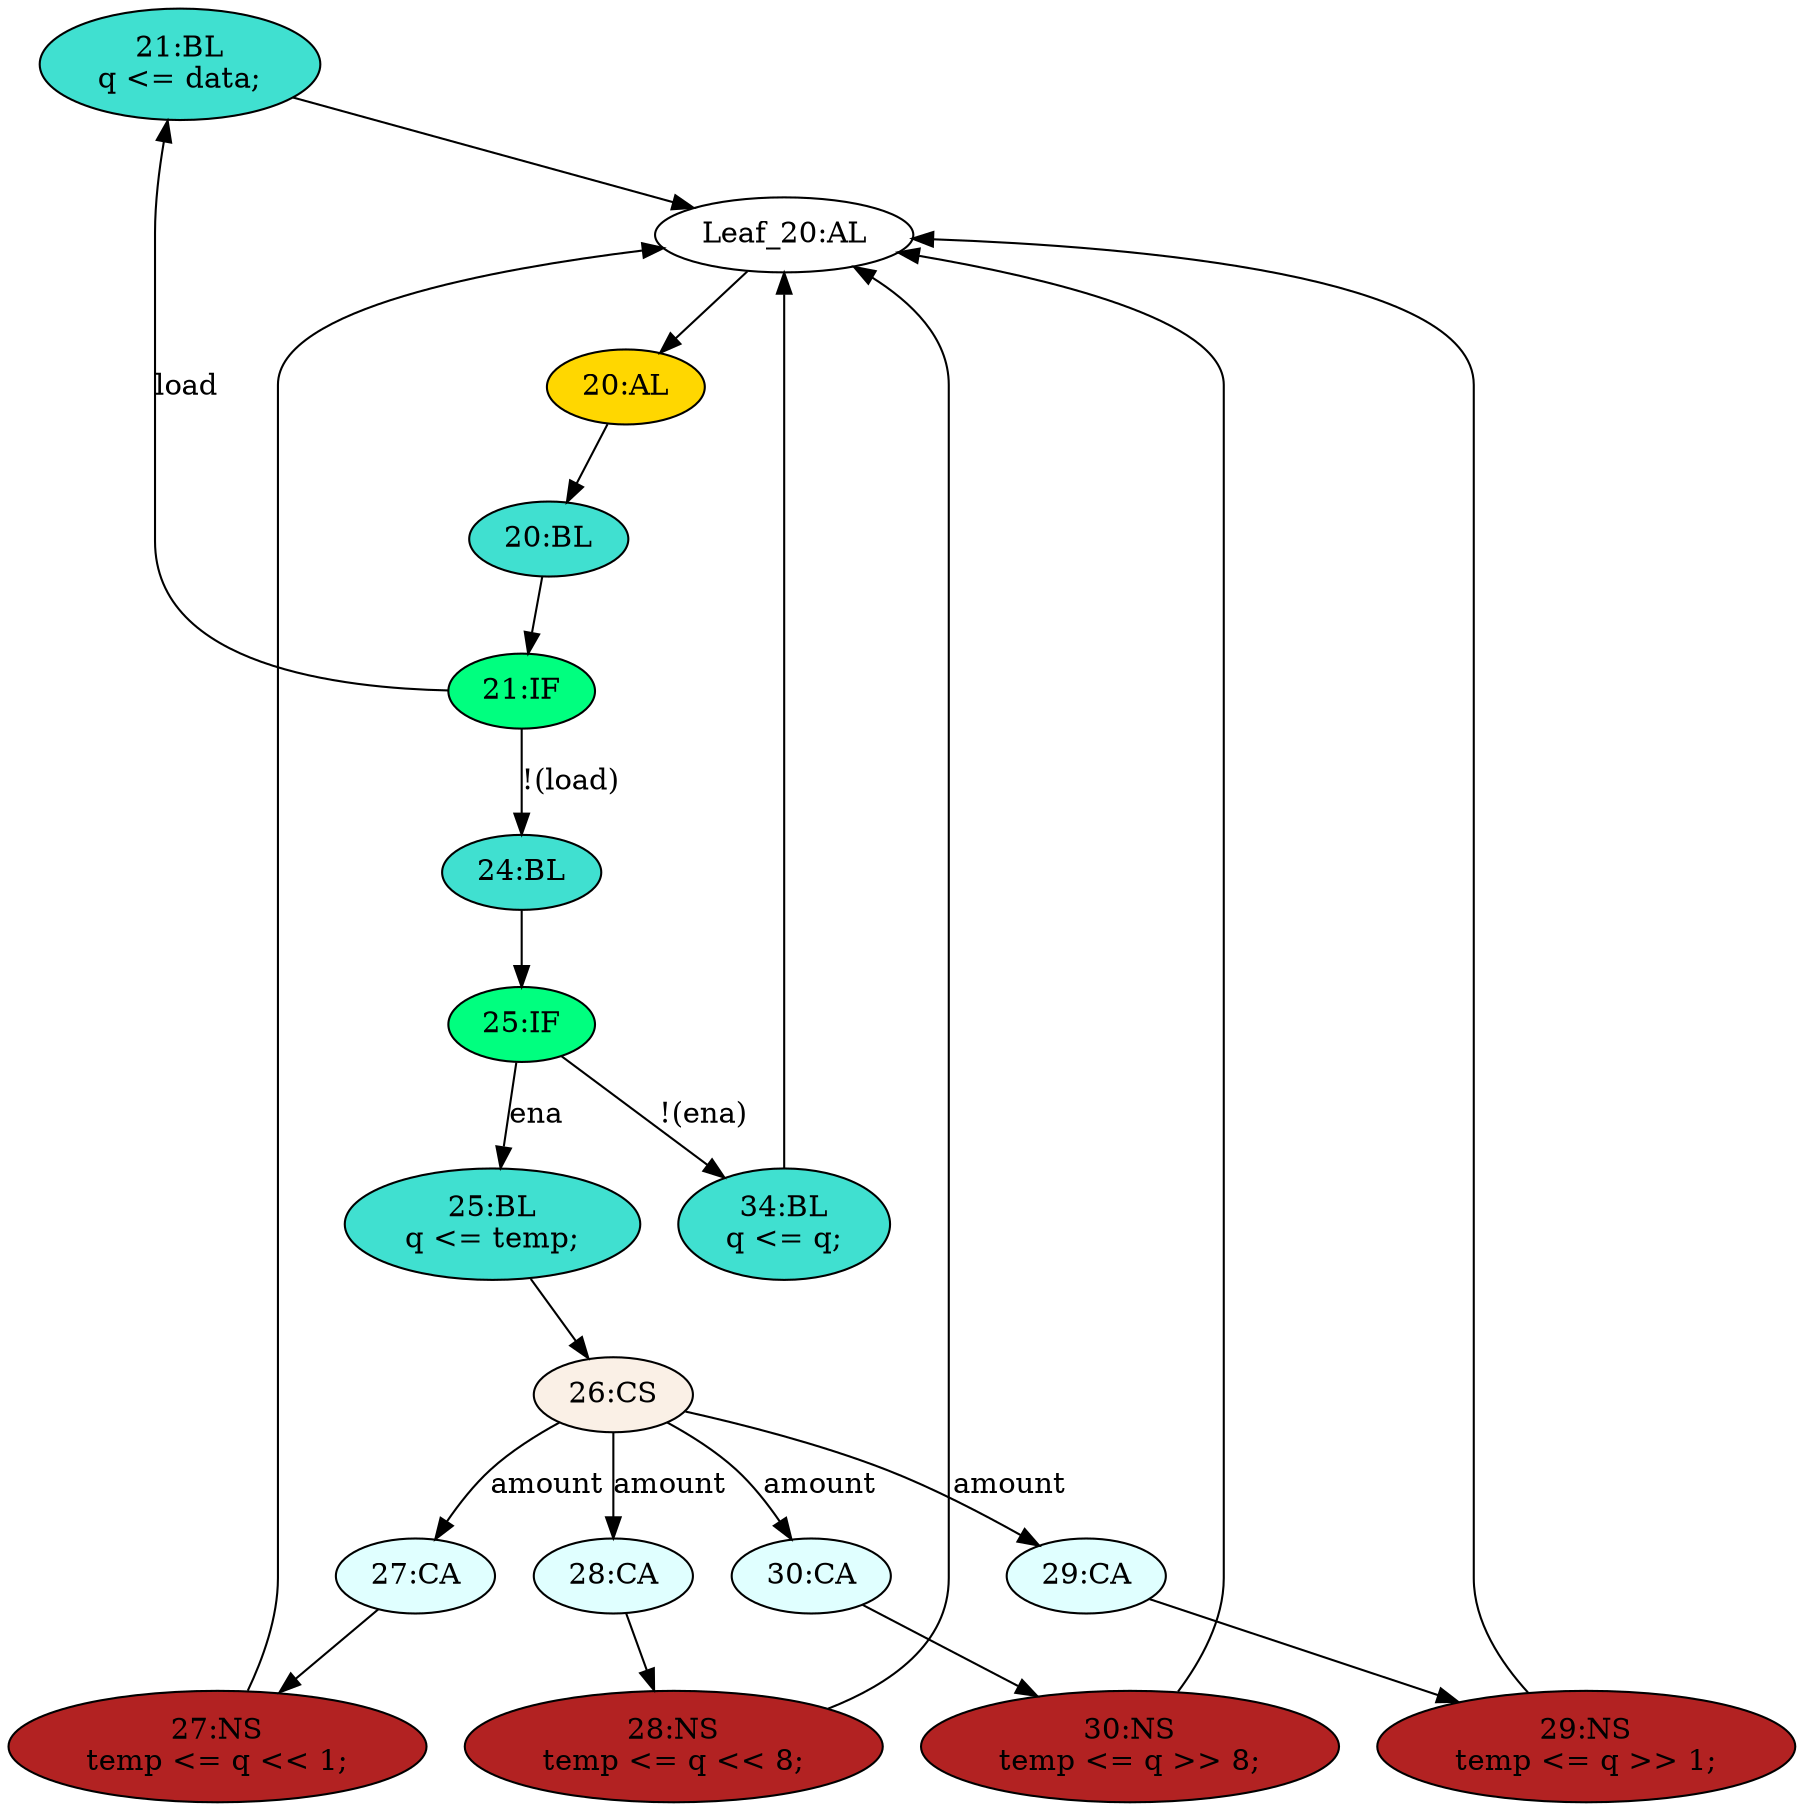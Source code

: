 strict digraph "compose( ,  )" {
	node [label="\N"];
	"21:BL"	[ast="<pyverilog.vparser.ast.Block object at 0x7f070b3e3790>",
		fillcolor=turquoise,
		label="21:BL
q <= data;",
		statements="[<pyverilog.vparser.ast.NonblockingSubstitution object at 0x7f070b38e550>]",
		style=filled,
		typ=Block];
	"Leaf_20:AL"	[def_var="['q', 'temp']",
		label="Leaf_20:AL"];
	"21:BL" -> "Leaf_20:AL"	[cond="[]",
		lineno=None];
	"20:BL"	[ast="<pyverilog.vparser.ast.Block object at 0x7f070b3e3e10>",
		fillcolor=turquoise,
		label="20:BL",
		statements="[]",
		style=filled,
		typ=Block];
	"21:IF"	[ast="<pyverilog.vparser.ast.IfStatement object at 0x7f070b38ebd0>",
		fillcolor=springgreen,
		label="21:IF",
		statements="[]",
		style=filled,
		typ=IfStatement];
	"20:BL" -> "21:IF"	[cond="[]",
		lineno=None];
	"34:BL"	[ast="<pyverilog.vparser.ast.Block object at 0x7f070b298a10>",
		fillcolor=turquoise,
		label="34:BL
q <= q;",
		statements="[<pyverilog.vparser.ast.NonblockingSubstitution object at 0x7f070b298bd0>]",
		style=filled,
		typ=Block];
	"34:BL" -> "Leaf_20:AL"	[cond="[]",
		lineno=None];
	"30:CA"	[ast="<pyverilog.vparser.ast.Case object at 0x7f070b646150>",
		fillcolor=lightcyan,
		label="30:CA",
		statements="[]",
		style=filled,
		typ=Case];
	"30:NS"	[ast="<pyverilog.vparser.ast.NonblockingSubstitution object at 0x7f070b2983d0>",
		fillcolor=firebrick,
		label="30:NS
temp <= q >> 8;",
		statements="[<pyverilog.vparser.ast.NonblockingSubstitution object at 0x7f070b2983d0>]",
		style=filled,
		typ=NonblockingSubstitution];
	"30:CA" -> "30:NS"	[cond="[]",
		lineno=None];
	"27:CA"	[ast="<pyverilog.vparser.ast.Case object at 0x7f070b3fdc50>",
		fillcolor=lightcyan,
		label="27:CA",
		statements="[]",
		style=filled,
		typ=Case];
	"27:NS"	[ast="<pyverilog.vparser.ast.NonblockingSubstitution object at 0x7f070b3e6950>",
		fillcolor=firebrick,
		label="27:NS
temp <= q << 1;",
		statements="[<pyverilog.vparser.ast.NonblockingSubstitution object at 0x7f070b3e6950>]",
		style=filled,
		typ=NonblockingSubstitution];
	"27:CA" -> "27:NS"	[cond="[]",
		lineno=None];
	"26:CS"	[ast="<pyverilog.vparser.ast.CaseStatement object at 0x7f070b6a0d10>",
		fillcolor=linen,
		label="26:CS",
		statements="[]",
		style=filled,
		typ=CaseStatement];
	"26:CS" -> "30:CA"	[cond="['amount']",
		label=amount,
		lineno=26];
	"26:CS" -> "27:CA"	[cond="['amount']",
		label=amount,
		lineno=26];
	"29:CA"	[ast="<pyverilog.vparser.ast.Case object at 0x7f070b6a0fd0>",
		fillcolor=lightcyan,
		label="29:CA",
		statements="[]",
		style=filled,
		typ=Case];
	"26:CS" -> "29:CA"	[cond="['amount']",
		label=amount,
		lineno=26];
	"28:CA"	[ast="<pyverilog.vparser.ast.Case object at 0x7f070b3e6350>",
		fillcolor=lightcyan,
		label="28:CA",
		statements="[]",
		style=filled,
		typ=Case];
	"26:CS" -> "28:CA"	[cond="['amount']",
		label=amount,
		lineno=26];
	"21:IF" -> "21:BL"	[cond="['load']",
		label=load,
		lineno=21];
	"24:BL"	[ast="<pyverilog.vparser.ast.Block object at 0x7f070b38e290>",
		fillcolor=turquoise,
		label="24:BL",
		statements="[]",
		style=filled,
		typ=Block];
	"21:IF" -> "24:BL"	[cond="['load']",
		label="!(load)",
		lineno=21];
	"25:BL"	[ast="<pyverilog.vparser.ast.Block object at 0x7f070b3f1050>",
		fillcolor=turquoise,
		label="25:BL
q <= temp;",
		statements="[<pyverilog.vparser.ast.NonblockingSubstitution object at 0x7f070b298d10>]",
		style=filled,
		typ=Block];
	"25:BL" -> "26:CS"	[cond="[]",
		lineno=None];
	"20:AL"	[ast="<pyverilog.vparser.ast.Always object at 0x7f070b3e33d0>",
		clk_sens=True,
		fillcolor=gold,
		label="20:AL",
		sens="['clk']",
		statements="[]",
		style=filled,
		typ=Always,
		use_var="['load', 'ena', 'temp', 'q', 'amount', 'data']"];
	"20:AL" -> "20:BL"	[cond="[]",
		lineno=None];
	"25:IF"	[ast="<pyverilog.vparser.ast.IfStatement object at 0x7f070b298310>",
		fillcolor=springgreen,
		label="25:IF",
		statements="[]",
		style=filled,
		typ=IfStatement];
	"24:BL" -> "25:IF"	[cond="[]",
		lineno=None];
	"28:NS"	[ast="<pyverilog.vparser.ast.NonblockingSubstitution object at 0x7f070f545d10>",
		fillcolor=firebrick,
		label="28:NS
temp <= q << 8;",
		statements="[<pyverilog.vparser.ast.NonblockingSubstitution object at 0x7f070f545d10>]",
		style=filled,
		typ=NonblockingSubstitution];
	"28:NS" -> "Leaf_20:AL"	[cond="[]",
		lineno=None];
	"25:IF" -> "34:BL"	[cond="['ena']",
		label="!(ena)",
		lineno=25];
	"25:IF" -> "25:BL"	[cond="['ena']",
		label=ena,
		lineno=25];
	"29:NS"	[ast="<pyverilog.vparser.ast.NonblockingSubstitution object at 0x7f070b6a0650>",
		fillcolor=firebrick,
		label="29:NS
temp <= q >> 1;",
		statements="[<pyverilog.vparser.ast.NonblockingSubstitution object at 0x7f070b6a0650>]",
		style=filled,
		typ=NonblockingSubstitution];
	"29:NS" -> "Leaf_20:AL"	[cond="[]",
		lineno=None];
	"27:NS" -> "Leaf_20:AL"	[cond="[]",
		lineno=None];
	"30:NS" -> "Leaf_20:AL"	[cond="[]",
		lineno=None];
	"Leaf_20:AL" -> "20:AL";
	"29:CA" -> "29:NS"	[cond="[]",
		lineno=None];
	"28:CA" -> "28:NS"	[cond="[]",
		lineno=None];
}

